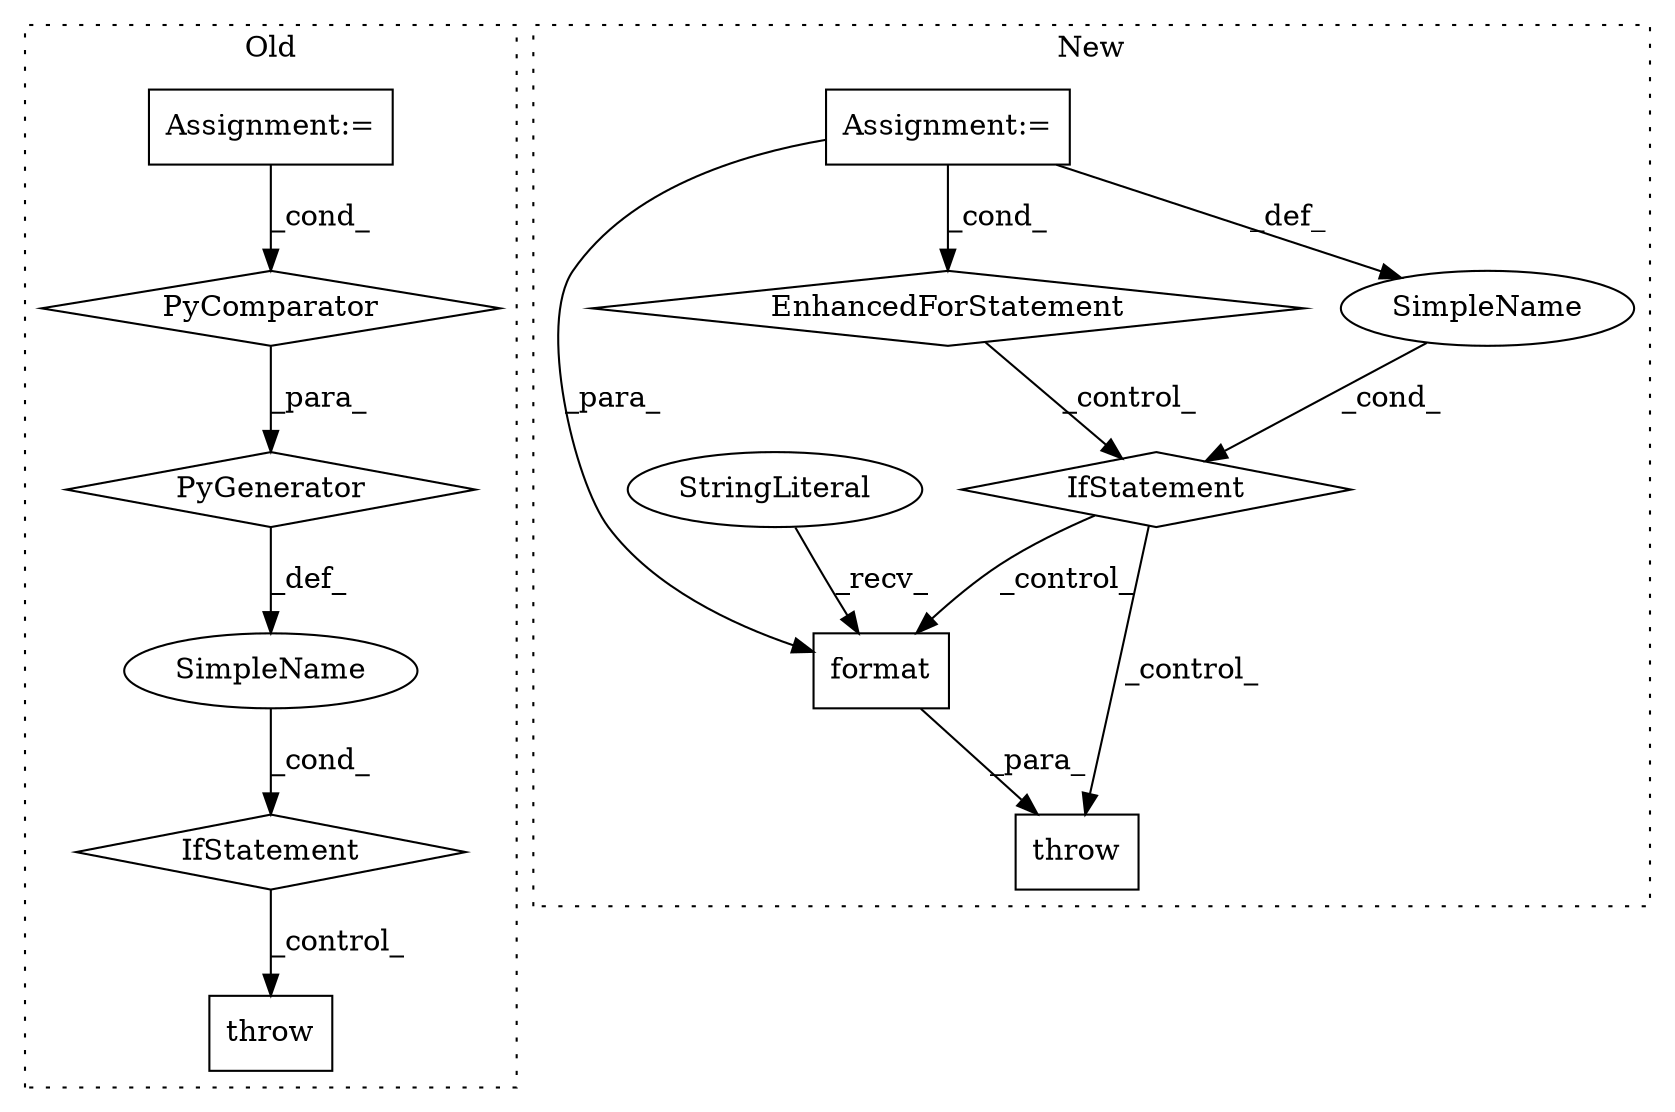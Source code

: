 digraph G {
subgraph cluster0 {
1 [label="PyGenerator" a="107" s="3899" l="230" shape="diamond"];
3 [label="Assignment:=" a="7" s="4095" l="28" shape="box"];
5 [label="PyComparator" a="113" s="4095" l="28" shape="diamond"];
11 [label="IfStatement" a="25" s="3881,4126" l="4,2" shape="diamond"];
12 [label="SimpleName" a="42" s="" l="" shape="ellipse"];
13 [label="throw" a="53" s="4136" l="6" shape="box"];
label = "Old";
style="dotted";
}
subgraph cluster1 {
2 [label="format" a="32" s="4157,4183" l="7,1" shape="box"];
4 [label="StringLiteral" a="45" s="4040" l="116" shape="ellipse"];
6 [label="IfStatement" a="25" s="3967,4005" l="12,2" shape="diamond"];
7 [label="SimpleName" a="42" s="" l="" shape="ellipse"];
8 [label="throw" a="53" s="4019" l="6" shape="box"];
9 [label="Assignment:=" a="7" s="3876,3955" l="57,2" shape="box"];
10 [label="EnhancedForStatement" a="70" s="3876,3955" l="57,2" shape="diamond"];
label = "New";
style="dotted";
}
1 -> 12 [label="_def_"];
2 -> 8 [label="_para_"];
3 -> 5 [label="_cond_"];
4 -> 2 [label="_recv_"];
5 -> 1 [label="_para_"];
6 -> 2 [label="_control_"];
6 -> 8 [label="_control_"];
7 -> 6 [label="_cond_"];
9 -> 7 [label="_def_"];
9 -> 2 [label="_para_"];
9 -> 10 [label="_cond_"];
10 -> 6 [label="_control_"];
11 -> 13 [label="_control_"];
12 -> 11 [label="_cond_"];
}